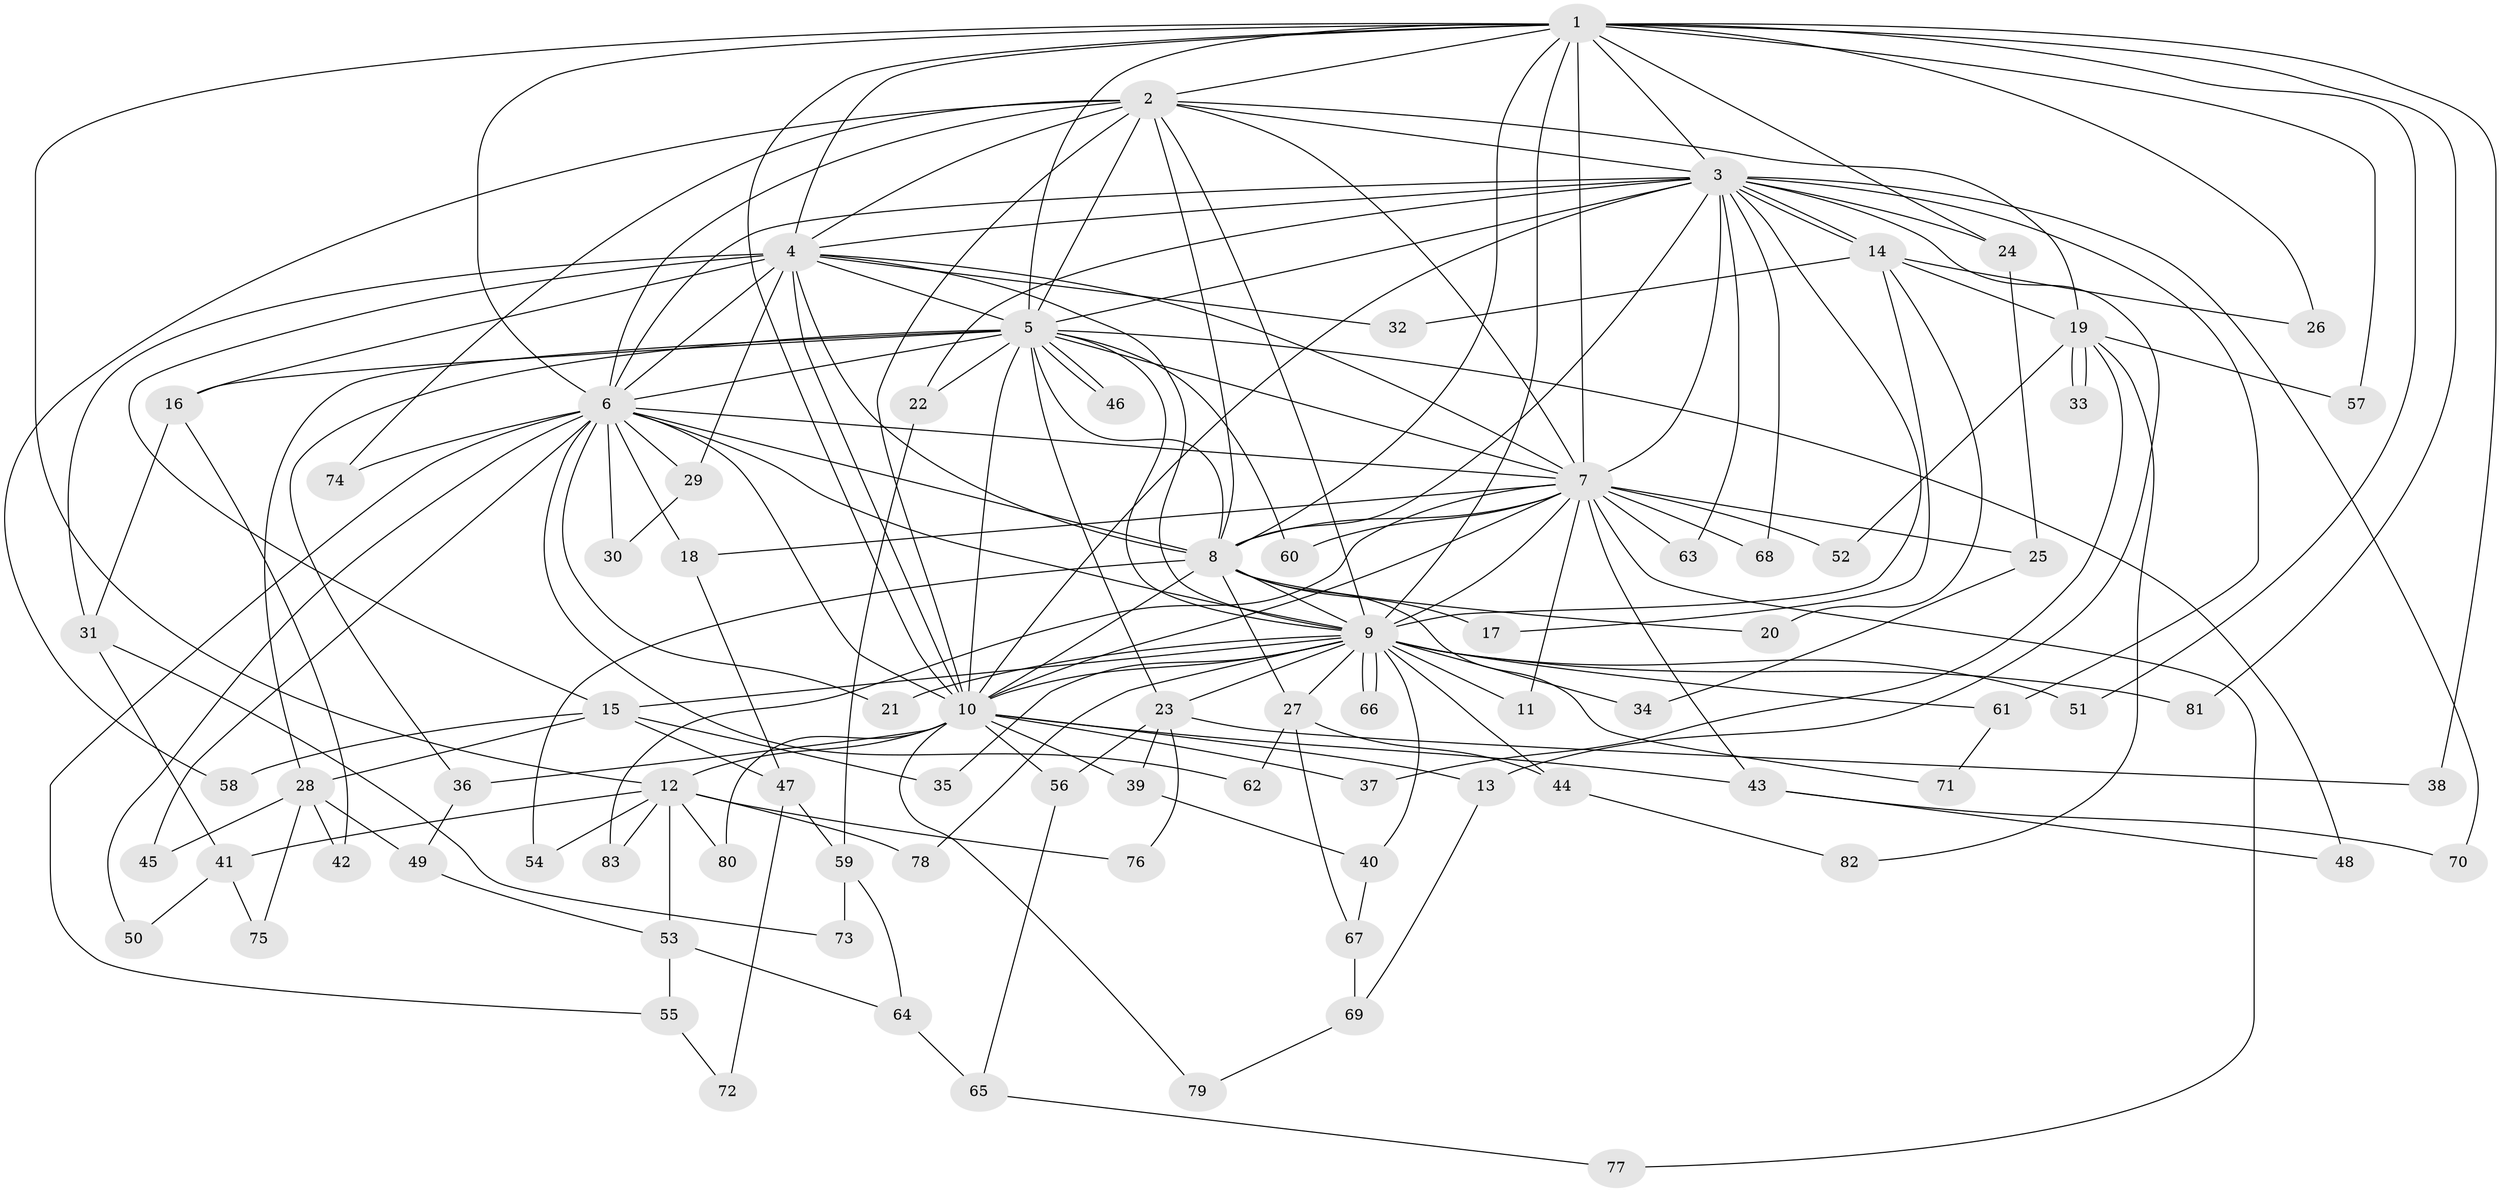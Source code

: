 // coarse degree distribution, {14: 0.03333333333333333, 16: 0.03333333333333333, 25: 0.016666666666666666, 13: 0.016666666666666666, 11: 0.016666666666666666, 23: 0.016666666666666666, 18: 0.016666666666666666, 2: 0.45, 9: 0.016666666666666666, 3: 0.16666666666666666, 6: 0.06666666666666667, 4: 0.1, 5: 0.03333333333333333, 1: 0.016666666666666666}
// Generated by graph-tools (version 1.1) at 2025/23/03/03/25 07:23:39]
// undirected, 83 vertices, 191 edges
graph export_dot {
graph [start="1"]
  node [color=gray90,style=filled];
  1;
  2;
  3;
  4;
  5;
  6;
  7;
  8;
  9;
  10;
  11;
  12;
  13;
  14;
  15;
  16;
  17;
  18;
  19;
  20;
  21;
  22;
  23;
  24;
  25;
  26;
  27;
  28;
  29;
  30;
  31;
  32;
  33;
  34;
  35;
  36;
  37;
  38;
  39;
  40;
  41;
  42;
  43;
  44;
  45;
  46;
  47;
  48;
  49;
  50;
  51;
  52;
  53;
  54;
  55;
  56;
  57;
  58;
  59;
  60;
  61;
  62;
  63;
  64;
  65;
  66;
  67;
  68;
  69;
  70;
  71;
  72;
  73;
  74;
  75;
  76;
  77;
  78;
  79;
  80;
  81;
  82;
  83;
  1 -- 2;
  1 -- 3;
  1 -- 4;
  1 -- 5;
  1 -- 6;
  1 -- 7;
  1 -- 8;
  1 -- 9;
  1 -- 10;
  1 -- 12;
  1 -- 24;
  1 -- 26;
  1 -- 38;
  1 -- 51;
  1 -- 57;
  1 -- 81;
  2 -- 3;
  2 -- 4;
  2 -- 5;
  2 -- 6;
  2 -- 7;
  2 -- 8;
  2 -- 9;
  2 -- 10;
  2 -- 19;
  2 -- 58;
  2 -- 74;
  3 -- 4;
  3 -- 5;
  3 -- 6;
  3 -- 7;
  3 -- 8;
  3 -- 9;
  3 -- 10;
  3 -- 13;
  3 -- 14;
  3 -- 14;
  3 -- 22;
  3 -- 24;
  3 -- 61;
  3 -- 63;
  3 -- 68;
  3 -- 70;
  4 -- 5;
  4 -- 6;
  4 -- 7;
  4 -- 8;
  4 -- 9;
  4 -- 10;
  4 -- 15;
  4 -- 16;
  4 -- 29;
  4 -- 31;
  4 -- 32;
  5 -- 6;
  5 -- 7;
  5 -- 8;
  5 -- 9;
  5 -- 10;
  5 -- 16;
  5 -- 22;
  5 -- 23;
  5 -- 28;
  5 -- 36;
  5 -- 46;
  5 -- 46;
  5 -- 48;
  5 -- 60;
  6 -- 7;
  6 -- 8;
  6 -- 9;
  6 -- 10;
  6 -- 18;
  6 -- 21;
  6 -- 29;
  6 -- 30;
  6 -- 45;
  6 -- 50;
  6 -- 55;
  6 -- 62;
  6 -- 74;
  7 -- 8;
  7 -- 9;
  7 -- 10;
  7 -- 11;
  7 -- 18;
  7 -- 25;
  7 -- 43;
  7 -- 52;
  7 -- 60;
  7 -- 63;
  7 -- 68;
  7 -- 77;
  7 -- 83;
  8 -- 9;
  8 -- 10;
  8 -- 17;
  8 -- 20;
  8 -- 27;
  8 -- 54;
  8 -- 71;
  9 -- 10;
  9 -- 11;
  9 -- 15;
  9 -- 21;
  9 -- 23;
  9 -- 27;
  9 -- 34;
  9 -- 35;
  9 -- 40;
  9 -- 44;
  9 -- 51;
  9 -- 61;
  9 -- 66;
  9 -- 66;
  9 -- 78;
  9 -- 81;
  10 -- 12;
  10 -- 13;
  10 -- 36;
  10 -- 37;
  10 -- 39;
  10 -- 43;
  10 -- 56;
  10 -- 79;
  10 -- 80;
  12 -- 41;
  12 -- 53;
  12 -- 54;
  12 -- 76;
  12 -- 78;
  12 -- 80;
  12 -- 83;
  13 -- 69;
  14 -- 17;
  14 -- 19;
  14 -- 20;
  14 -- 26;
  14 -- 32;
  15 -- 28;
  15 -- 35;
  15 -- 47;
  15 -- 58;
  16 -- 31;
  16 -- 42;
  18 -- 47;
  19 -- 33;
  19 -- 33;
  19 -- 37;
  19 -- 52;
  19 -- 57;
  19 -- 82;
  22 -- 59;
  23 -- 38;
  23 -- 39;
  23 -- 56;
  23 -- 76;
  24 -- 25;
  25 -- 34;
  27 -- 44;
  27 -- 62;
  27 -- 67;
  28 -- 42;
  28 -- 45;
  28 -- 49;
  28 -- 75;
  29 -- 30;
  31 -- 41;
  31 -- 73;
  36 -- 49;
  39 -- 40;
  40 -- 67;
  41 -- 50;
  41 -- 75;
  43 -- 48;
  43 -- 70;
  44 -- 82;
  47 -- 59;
  47 -- 72;
  49 -- 53;
  53 -- 55;
  53 -- 64;
  55 -- 72;
  56 -- 65;
  59 -- 64;
  59 -- 73;
  61 -- 71;
  64 -- 65;
  65 -- 77;
  67 -- 69;
  69 -- 79;
}
